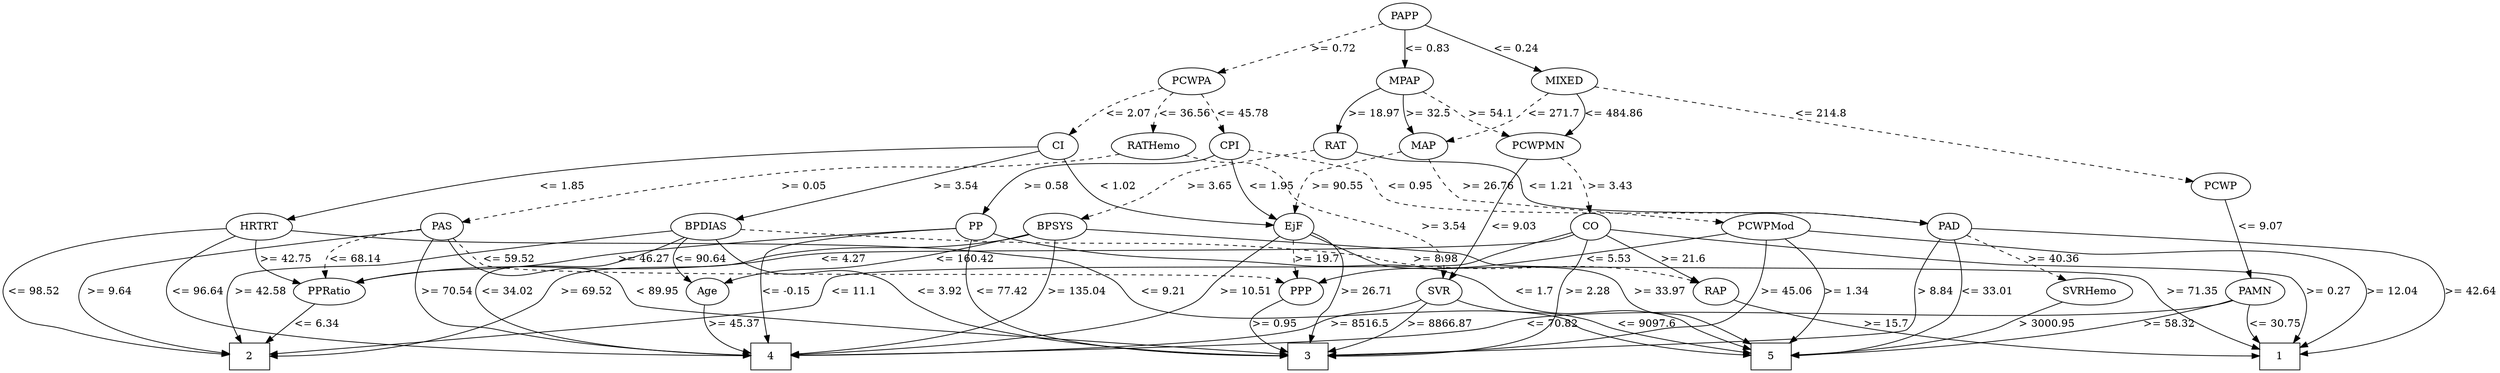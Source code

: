 strict digraph G {
	graph [bb="0,0,2827.3,492"];
	node [label="\N"];
	1	[height=0.5,
		pos="2595.3,18",
		shape=box,
		width=0.75];
	2	[height=0.5,
		pos="315.29,18",
		shape=box,
		width=0.75];
	3	[height=0.5,
		pos="1475.3,18",
		shape=box,
		width=0.75];
	4	[height=0.5,
		pos="870.29,18",
		shape=box,
		width=0.75];
	5	[height=0.5,
		pos="2009.3,18",
		shape=box,
		width=0.75];
	RAP	[height=0.5,
		pos="2010.3,105",
		width=0.77778];
	RAP -> 1	[label=">= 15.7",
		lp="2140.8,61.5",
		op=">=",
		param=15.7,
		pos="e,2568.2,19.71 2030.2,92.121 2051.2,80.185 2085.9,62.392 2118.3,54 2201.3,32.505 2460.8,22.914 2558,20.008",
		style=solid];
	PAS	[height=0.5,
		pos="286.29,192",
		width=0.75];
	PAS -> 2	[label=">= 9.64",
		lp="30.786,105",
		op=">=",
		param=9.64,
		pos="e,288.11,20.13 259.21,191.3 179.64,191.11 -44.629,182.28 8.2858,87 34.39,39.995 202.09,25.066 278.02,20.681",
		style=solid];
	PAS -> 3	[label="< 89.95",
		lp="719.79,105",
		op="<",
		param=89.95,
		pos="e,1448.2,21.155 312.19,186.63 398.71,172.01 672.46,125.6 676.29,123 691.79,112.45 682.3,96.806 698.29,87 741.79,60.304 876.46,73.682 \
927.29,69 990.48,63.18 1006.1,60.059 1069.3,54 1204.9,40.99 1366.3,27.744 1437.9,21.982",
		style=solid];
	PAS -> 4	[label=">= 70.54",
		lp="198.29,105",
		op=">=",
		param=70.54,
		pos="e,843.05,21.53 263.32,182.43 220.84,165.37 137.36,125.49 172.29,87 175.1,83.9 688.54,35.911 832.91,22.473",
		style=solid];
	PPP	[height=0.5,
		pos="1540.3,105",
		width=0.75];
	PAS -> PPP	[label="<= 59.52",
		lp="847.29,148.5",
		op="<=",
		param=59.52,
		pos="e,1519.1,116.53 311.74,185.93 332.31,182.03 362.05,176.84 388.29,174 544.9,157.02 585.87,174.74 742.29,156 777.77,151.75 785.75,\
144.82 821.29,141 971.14,124.89 1351.9,154.39 1499.3,123 1502.7,122.27 1506.2,121.27 1509.6,120.11",
		style=dashed];
	PPRatio	[height=0.5,
		pos="273.29,105",
		width=1.1013];
	PAS -> PPRatio	[label="<= 68.14",
		lp="247.29,148.5",
		op="<=",
		param=68.14,
		pos="e,245.75,118.03 261.41,184.54 246.97,179.38 229.96,170.52 221.29,156 213.86,143.56 223.76,132.16 236.84,123.39",
		style=dashed];
	PPP -> 3	[label=">= 0.95",
		lp="1533.8,61.5",
		op=">=",
		param=0.95,
		pos="e,1488.5,36.246 1528.4,88.41 1518.9,76.07 1505.6,58.589 1494.6,44.257",
		style=solid];
	PPRatio -> 2	[label="<= 6.34",
		lp="304.79,61.5",
		op="<=",
		param=6.34,
		pos="e,295.23,36.32 273.97,86.56 274.95,76.581 277.2,64.081 282.29,54 284,50.593 286.16,47.287 288.54,44.155",
		style=solid];
	PAD	[height=0.5,
		pos="1935.3,192",
		width=0.79437];
	PAD -> 1	[label=">= 42.64",
		lp="2711.3,105",
		op=">=",
		param=42.64,
		pos="e,2622.5,34.229 1963.8,189.47 2097.2,182.19 2654,150.23 2678.3,123 2703.1,95.138 2663.5,61.021 2631,39.642",
		style=solid];
	PAD -> 3	[label="> 8.84",
		lp="1797.8,105",
		op=">",
		param=8.84,
		pos="e,1502.3,27.796 1910.8,182.54 1879.3,171.15 1823.3,149.25 1779.3,123 1757,109.71 1756.9,97.865 1733.3,87 1696.6,70.111 1683.5,78.734 \
1644.3,69 1598.4,57.597 1546.3,41.744 1512.3,30.967",
		style=solid];
	PAD -> 5	[label="<= 33.01",
		lp="2091.3,105",
		op="<=",
		param=33.01,
		pos="e,2036.4,31.351 1959.9,182.71 1985.7,172.7 2025.6,153.32 2047.3,123 2065.4,97.701 2073.7,81.609 2059.3,54 2055.9,47.409 2050.6,41.803 \
2044.7,37.137",
		style=solid];
	SVRHemo	[height=0.5,
		pos="2370.3,105",
		width=1.3902];
	PAD -> SVRHemo	[label=">= 40.36",
		lp="2233.3,148.5",
		op=">=",
		param=40.36,
		pos="e,2331.8,116.74 1962.5,186.14 2042.4,171.85 2272.6,130.55 2306.3,123 2311.3,121.87 2316.6,120.6 2321.8,119.3",
		style=dashed];
	SVRHemo -> 5	[label="> 3000.95",
		lp="2252.8,61.5",
		op=">",
		param=3000.95,
		pos="e,2036.4,24.876 2331.4,93.446 2323.1,91.262 2314.4,89.014 2306.3,87 2213,63.935 2102.5,39.357 2046.2,27.032",
		style=solid];
	PAMN	[height=0.5,
		pos="2556.3,105",
		width=1.0139];
	PAMN -> 1	[label="<= 30.75",
		lp="2589.3,61.5",
		op="<=",
		param=30.75,
		pos="e,2575.7,36.329 2556.2,86.614 2556.8,76.651 2558.5,64.151 2563.3,54 2564.9,50.597 2566.9,47.293 2569.2,44.162",
		style=solid];
	PAMN -> 4	[label="<= 70.82",
		lp="1686.3,61.5",
		op="<=",
		param=70.82,
		pos="e,897.32,19.417 2528.6,93.102 2521.2,90.628 2513,88.338 2505.3,87 2320.2,54.942 1847.4,84.963 1660.3,69 1615.5,65.18 1605,58.477 \
1560.3,54 1311.9,29.13 1011.3,21.565 907.58,19.605",
		style=solid];
	PAMN -> 5	[label=">= 58.32",
		lp="2525.3,61.5",
		op=">=",
		param=58.32,
		pos="e,2036.4,19.58 2536.4,89.822 2518.7,77.983 2491.5,61.822 2465.3,54 2387.2,30.728 2141,22.271 2046.6,19.835",
		style=solid];
	PCWP	[height=0.5,
		pos="2402.3,246",
		width=0.97491];
	PCWP -> PAMN	[label="<= 9.07",
		lp="2544.8,192",
		op="<=",
		param=9.07,
		pos="e,2550,122.73 2434.1,238.05 2452.6,232.76 2475.5,223.96 2492.3,210 2517.5,188.97 2535.6,155.32 2546,132.02",
		style=solid];
	PCWPMod	[height=0.5,
		pos="2431.3,192",
		width=1.4444];
	PCWPMod -> 1	[label=">= 12.04",
		lp="2801.3,105",
		op=">=",
		param=12.04,
		pos="e,2622.6,24.088 2468.5,179.26 2475.1,177.38 2481.9,175.54 2488.3,174 2549.4,159.34 2726.1,171.25 2766.3,123 2808.4,72.426 2694.5,\
39.749 2632.5,26.177",
		style=solid];
	PCWPMod -> 3	[label=">= 45.06",
		lp="2285.3,105",
		op=">=",
		param=45.06,
		pos="e,1502.4,21.249 2418,174.29 2408,162.99 2393.4,148.77 2377.3,141 2329.5,117.96 2307.4,145.4 2259.3,123 2237.3,112.76 2240.6,96.575 \
2218.3,87 2201.9,79.944 1661.4,34.504 1512.8,22.115",
		style=solid];
	PCWPMod -> 5	[label=">= 1.34",
		lp="2467.8,105",
		op=">=",
		param=1.34,
		pos="e,2036.4,19.435 2437.8,173.8 2439.7,168.21 2441.4,161.92 2442.3,156 2447,125.15 2451.5,108.94 2429.3,87 2375.5,33.795 2138.8,22.197 \
2046.4,19.687",
		style=solid];
	PCWPMod -> PPP	[label="<= 5.53",
		lp="2350.8,148.5",
		op="<=",
		param=5.53,
		pos="e,1561.5,116.53 2397.8,178.18 2364.3,166.05 2311.1,148.6 2263.3,141 2113.6,117.17 1729.6,154.56 1581.3,123 1577.9,122.27 1574.4,\
121.27 1570.9,120.11",
		style=solid];
	PCWPA	[height=0.5,
		pos="1433.3,387",
		width=1.1555];
	CI	[height=0.5,
		pos="1361.3,300",
		width=0.75];
	PCWPA -> CI	[label="<= 2.07",
		lp="1421.8,343.5",
		op="<=",
		param=2.07,
		pos="e,1372.5,316.7 1417.3,370.35 1411.5,364.44 1404.9,357.55 1399.3,351 1392.1,342.69 1384.7,333.2 1378.4,324.74",
		style=dashed];
	RATHemo	[height=0.5,
		pos="1250.3,300",
		width=1.375];
	PCWPA -> RATHemo	[label="<= 36.56",
		lp="1356.3,343.5",
		op="<=",
		param=36.56,
		pos="e,1271.9,316.44 1399.1,376.56 1378.7,370.39 1352.5,361.53 1330.3,351 1313.1,342.86 1295.1,331.84 1280.5,322.21",
		style=dashed];
	CPI	[height=0.5,
		pos="1468.3,300",
		width=0.75];
	PCWPA -> CPI	[label="<= 45.78",
		lp="1478.3,343.5",
		op="<=",
		param=45.78,
		pos="e,1461.5,317.47 1440.2,369.21 1445.2,357.14 1452,340.64 1457.6,326.89",
		style=dashed];
	BPDIAS	[height=0.5,
		pos="655.29,192",
		width=1.1735];
	CI -> BPDIAS	[label=">= 3.54",
		lp="1125.8,246",
		op=">=",
		param=3.54,
		pos="e,695.57,197.92 1338.3,290.23 1329.4,287.15 1319,283.98 1309.3,282 1219.2,263.6 1194.3,276.44 1103.3,264 1016.8,252.19 996.42,241.94 \
910.29,228 839.51,216.55 757.28,205.7 705.76,199.2",
		style=solid];
	HRTRT	[height=0.5,
		pos="437.29,192",
		width=1.1013];
	CI -> HRTRT	[label="<= 1.85",
		lp="883.79,246",
		op="<=",
		param=1.85,
		pos="e,472.54,200.45 1338.6,290.08 1329.6,286.94 1319.1,283.77 1309.3,282 1113.2,246.7 1059.5,284.5 861.29,264 722.21,249.62 559.62,218.26 \
482.41,202.48",
		style=solid];
	EjF	[height=0.5,
		pos="1501.3,192",
		width=0.75];
	CI -> EjF	[label="< 1.02",
		lp="1459.8,246",
		op="<",
		param=1.02,
		pos="e,1480.7,203.71 1377,284.92 1399.3,264.94 1437.9,230.46 1441.3,228 1450.9,221.07 1461.9,214.31 1471.9,208.62",
		style=solid];
	RATHemo -> PAS	[label=">= 0.05",
		lp="592.79,246",
		op=">=",
		param=0.05,
		pos="e,310.28,200.68 1200.5,299.72 1087.6,300.64 804.12,298.91 570.29,264 478.39,250.28 372.92,219.95 320.12,203.73",
		style=dashed];
	SVR	[height=0.5,
		pos="1379.3,105",
		width=0.77778];
	RATHemo -> SVR	[label=">= 3.54",
		lp="1324.8,192",
		op=">=",
		param=3.54,
		pos="e,1361.7,119.22 1251,281.77 1252.3,266.83 1255.5,244.98 1264.3,228 1286,185.73 1326.8,147.74 1353.5,125.77",
		style=dashed];
	CPI -> PAD	[label="<= 0.95",
		lp="1591.8,246",
		op="<=",
		param=0.95,
		pos="e,1907.2,195.54 1490.3,289.07 1510.2,280 1537,267.48 1541.3,264 1557.1,251.28 1551.5,237.76 1569.3,228 1572.9,226.04 1804,204.9 \
1897.1,196.46",
		style=dashed];
	CPI -> EjF	[label="<= 1.95",
		lp="1514.8,246",
		op="<=",
		param=1.95,
		pos="e,1497.3,210.1 1475.4,282.42 1477.7,276.64 1480.3,270.09 1482.3,264 1487.1,249.67 1491.5,233.41 1494.8,220.07",
		style=solid];
	PP	[height=0.5,
		pos="1042.3,192",
		width=0.75];
	CPI -> PP	[label=">= 0.58",
		lp="1302.8,246",
		op=">=",
		param=0.58,
		pos="e,1062.9,203.62 1443.4,292.52 1429.8,289.11 1412.7,285.03 1397.3,282 1345.7,271.87 1331.7,275.14 1280.3,264 1222.5,251.48 1209.5,\
242.99 1152.3,228 1119.5,219.42 1110.2,221.28 1078.3,210 1076.4,209.33 1074.4,208.58 1072.5,207.8",
		style=solid];
	PCWPMN	[height=0.5,
		pos="1663.3,300",
		width=1.3902];
	CO	[height=0.5,
		pos="1709.3,192",
		width=0.75];
	PCWPMN -> CO	[label=">= 3.43",
		lp="1726.8,246",
		op=">=",
		param=3.43,
		pos="e,1707.8,210.13 1680.1,282.77 1685,277.23 1689.9,270.72 1693.3,264 1700.1,250.46 1704,234.02 1706.3,220.37",
		style=dashed];
	PCWPMN -> SVR	[label="<= 9.03",
		lp="1412.8,192",
		op="<=",
		param=9.03,
		pos="e,1378.6,123.02 1621.5,289.84 1608.1,287.08 1593.1,284.2 1579.3,282 1545.3,276.58 1451.6,286.25 1425.3,264 1386.9,231.57 1379.6,\
169.16 1378.7,133.25",
		style=solid];
	CO -> 1	[label=">= 0.27",
		lp="2642.8,105",
		op=">=",
		param=0.27,
		pos="e,2607.4,36.026 1735.7,188.17 1772.1,184.39 1839.6,177.71 1897.3,174 2105.9,160.58 2159.3,177.04 2367.3,156 2408.1,151.87 2417.7,\
146.88 2458.3,141 2490.2,136.38 2578.2,144.49 2602.3,123 2625.6,102.2 2623.3,84.161 2615.3,54 2614.5,50.986 2613.4,47.96 2612,45.019",
		style=solid];
	CO -> 2	[label="<= 11.1",
		lp="1253.8,105",
		op="<=",
		param=11.1,
		pos="e,342.49,19.841 1683.4,186.64 1652.7,181.1 1600,170.49 1556.3,156 1540.6,150.8 1538.3,144.9 1522.3,141 1396.4,110.37 1353.9,164.89 \
1231.3,123 1204.3,113.79 1204.9,97.13 1178.3,87 1073.1,46.975 1039.3,64.553 927.29,54 710.01,33.532 448.14,23.397 352.53,20.175",
		style=solid];
	CO -> 3	[label=">= 2.28",
		lp="1639.8,105",
		op=">=",
		param=2.28,
		pos="e,1502.3,26.369 1699.6,175.06 1692.2,164.13 1681.2,150.02 1668.3,141 1648.6,127.2 1637,136.77 1617.3,123 1584.7,100.22 1592.3,77.61 \
1560.3,54 1545.8,43.331 1527.6,35.276 1511.8,29.599",
		style=solid];
	CO -> RAP	[label=">= 21.6",
		lp="1926.8,148.5",
		op=">=",
		param=21.6,
		pos="e,1987.4,115.89 1734.6,185.49 1781.3,175.07 1884,150.99 1968.3,123 1971.4,121.96 1974.7,120.8 1977.9,119.59",
		style=solid];
	CO -> PPRatio	[label="<= 4.27",
		lp="1292.8,148.5",
		op="<=",
		param=4.27,
		pos="e,303.2,117.03 1682.8,188.03 1649,184.32 1588.9,177.98 1537.3,174 1274.1,153.68 1208,152.18 944.29,141 807.24,135.19 462.55,145.81 \
327.29,123 322.57,122.2 317.69,121.1 312.89,119.82",
		style=solid];
	SVR -> 3	[label=">= 8866.87",
		lp="1428.8,61.5",
		op=">=",
		param=8866.87,
		pos="e,1448.2,25.05 1381.5,86.934 1383.7,76.341 1388,63.067 1396.3,54 1407.5,41.741 1423.8,33.538 1438.7,28.177",
		style=solid];
	SVR -> 4	[label=">= 8516.5",
		lp="1291.3,61.5",
		op=">=",
		param=8516.5,
		pos="e,897.36,20.567 1356.9,93.853 1350.7,91.314 1343.8,88.804 1337.3,87 1181,43.779 987.34,26.747 907.42,21.241",
		style=solid];
	SVR -> 5	[label="<= 9097.6",
		lp="1768.3,61.5",
		op="<=",
		param=9097.6,
		pos="e,1981.9,18.581 1401.1,93.621 1407.5,91.016 1414.5,88.529 1421.3,87 1549.4,57.979 1591.6,110.25 1716.3,69 1727.9,65.168 1727.8,58.224 \
1739.3,54 1818.5,24.784 1918.6,19.298 1971.9,18.651",
		style=solid];
	BPDIAS -> 2	[label=">= 42.58",
		lp="389.29,105",
		op=">=",
		param=42.58,
		pos="e,321.15,36.344 619.83,182.11 578.66,171.87 508.68,154.69 448.29,141 410.63,132.47 393.47,147.09 363.29,123 350.55,112.84 334.45,\
73.069 324.51,45.763",
		style=solid];
	BPDIAS -> 3	[label="<= 3.92",
		lp="1053.8,105",
		op="<=",
		param=3.92,
		pos="e,1448.1,20.202 685.16,179.19 701.09,172.69 720.93,164.29 738.29,156 751.03,149.92 752.73,144.94 766.29,141 818.28,125.89 963.07,\
151.21 1009.3,123 1025.3,113.23 1015.7,97.387 1031.3,87 1097.9,42.649 1343.3,25.697 1437.8,20.725",
		style=solid];
	BPDIAS -> 4	[label="<= 34.02",
		lp="587.29,105",
		op="<=",
		param=34.02,
		pos="e,843.23,20.277 627.99,178.13 592.66,159.61 538.19,123.65 561.29,87 590.13,41.23 757.54,25.635 833.19,20.878",
		style=solid];
	BPDIAS -> RAP	[label=">= 8.98",
		lp="1641.8,148.5",
		op=">=",
		param=8.98,
		pos="e,1988.5,116.42 696.88,188.77 762.58,185.3 894.43,178.53 1006.3,174 1129.4,169.02 1438.3,173.28 1560.3,156 1587.1,152.21 1592.5,\
145.05 1619.3,141 1772.9,117.75 1816.6,156.6 1968.3,123 1971.8,122.23 1975.3,121.2 1978.9,120.02",
		style=dashed];
	Age	[height=0.5,
		pos="874.29,105",
		width=0.75];
	BPDIAS -> Age	[label="<= 90.64",
		lp="712.29,148.5",
		op="<=",
		param=90.64,
		pos="e,852.96,116.12 661.4,173.76 666.33,162.53 674.41,148.59 686.29,141 741.74,105.55 769.63,139.76 833.29,123 836.67,122.11 840.14,\
121 843.56,119.78",
		style=solid];
	HRTRT -> 2	[label="<= 98.52",
		lp="115.29,105",
		op="<=",
		param=98.52,
		pos="e,288.13,21.145 400.19,185.61 346.51,177.73 249.85,163.23 215.29,156 158.62,144.14 124.66,168.83 89.286,123 36.987,55.24 201.1,30.065 \
277.9,22.15",
		style=solid];
	HRTRT -> 4	[label="<= 96.64",
		lp="526.29,105",
		op="<=",
		param=96.64,
		pos="e,843.15,19.885 443.62,173.95 452.85,151.23 472.03,111.12 500.29,87 529.85,61.764 543.66,63.757 581.29,54 669.76,31.06 777.45,23.065 \
833.06,20.347",
		style=solid];
	HRTRT -> 5	[label="<= 9.21",
		lp="1706.8,105",
		op="<=",
		param=9.21,
		pos="e,1982.3,25.397 475.02,186.33 508.83,182.34 559.79,176.82 604.29,174 683.6,168.97 1242.1,174.73 1319.3,156 1334.2,152.39 1335.5,\
144.85 1350.3,141 1417.5,123.54 1602.7,158.7 1662.3,123 1678.4,113.36 1668.7,97.434 1684.3,87 1726.5,58.702 1747.4,78.844 1797.3,\
69 1801.6,68.144 1912.9,41.811 1972.5,27.714",
		style=solid];
	HRTRT -> PPRatio	[label=">= 42.75",
		lp="322.29,148.5",
		op=">=",
		param=42.75,
		pos="e,277.11,123.2 397.59,190.2 366.81,187.62 324.75,179.56 296.29,156 289.09,150.04 284.04,141.35 280.54,132.87",
		style=solid];
	EjF -> 3	[label=">= 26.71",
		lp="1478.3,105",
		op=">=",
		param=26.71,
		pos="e,1471.3,36.388 1486.7,176.62 1474.9,163.81 1459,143.91 1452.3,123 1447.4,107.77 1448.6,102.57 1452.3,87 1454.3,78.295 1458.1,77.344 \
1461.3,69 1464.1,61.715 1466.6,53.635 1468.7,46.133",
		style=solid];
	EjF -> 4	[label=">= 10.51",
		lp="1152.3,105",
		op=">=",
		param=10.51,
		pos="e,897.34,24.554 1477,183.7 1465.6,180.44 1451.8,176.73 1439.3,174 1301.6,143.99 1255.4,179.54 1126.3,123 1102.5,112.59 1103.2,99.186 \
1080.3,87 1023.3,56.692 950.34,36.823 907.14,26.78",
		style=solid];
	EjF -> 5	[label=">= 33.97",
		lp="1947.3,105",
		op=">=",
		param=33.97,
		pos="e,1986.2,36.225 1527.7,188.12 1603,179.65 1817.1,153.43 1880.3,123 1902.1,112.47 1902.6,102.42 1921.3,87 1939.9,71.7 1961.2,55.183 \
1978.2,42.26",
		style=solid];
	EjF -> PPP	[label=">= 19.7",
		lp="1537.8,148.5",
		op=">=",
		param=19.7,
		pos="e,1527.6,121.3 1504.5,173.8 1506.8,163.91 1510.3,151.41 1515.3,141 1517.1,137.14 1519.4,133.25 1521.8,129.54",
		style=dashed];
	MIXED	[height=0.5,
		pos="1793.3,387",
		width=1.125];
	MIXED -> PCWP	[label="<= 214.8",
		lp="2033.3,343.5",
		op="<=",
		param=214.8,
		pos="e,2370.9,254.16 1828.7,377.93 1934.4,353.79 2247.7,282.28 2360.9,256.45",
		style=dashed];
	MIXED -> PCWPMN	[label="<= 484.86",
		lp="1778.3,343.5",
		op="<=",
		param=484.86,
		pos="e,1692.8,314.56 1774.6,370.82 1757.2,356.66 1733.6,337.51 1731.3,336 1722.1,330.02 1711.8,324.25 1702,319.19",
		style=solid];
	MAP	[height=0.5,
		pos="1810.3,300",
		width=0.84854];
	MIXED -> MAP	[label="<= 271.7",
		lp="1839.3,343.5",
		op="<=",
		param=271.7,
		pos="e,1813.3,317.92 1804.4,369.61 1807.6,363.96 1810.7,357.43 1812.3,351 1814.1,343.67 1814.5,335.55 1814.2,328.02",
		style=dashed];
	MAP -> PCWPMod	[label=">= 26.76",
		lp="2238.3,246",
		op=">=",
		param=26.76,
		pos="e,2385.4,200.82 1839.4,294.03 1936.1,277.53 2247.4,224.39 2375.5,202.53",
		style=dashed];
	MAP -> EjF	[label=">= 90.55",
		lp="1663.3,246",
		op=">=",
		param=90.55,
		pos="e,1528.2,195.11 1781.6,293.36 1732.8,283.74 1638.7,265.09 1637.3,264 1622.8,253.16 1632.3,239.49 1618.3,228 1595.6,209.39 1563.3,\
200.67 1538.4,196.59",
		style=dashed];
	BPSYS	[height=0.5,
		pos="1125.3,192",
		width=1.0471];
	BPSYS -> 1	[label=">= 71.35",
		lp="2188.3,105",
		op=">=",
		param=71.35,
		pos="e,2568.1,21.277 1161.2,186.1 1190.7,182.26 1233.6,177.05 1271.3,174 1445.6,159.88 1489.8,166.74 1664.3,156 1750.6,150.69 1772,147.29 \
1858.3,141 1916.7,136.74 2067.2,145.51 2121.3,123 2143.7,113.68 2140.3,97.289 2162.3,87 2232.6,54.042 2466.2,30.403 2557.9,22.181",
		style=solid];
	BPSYS -> 2	[label=">= 69.52",
		lp="794.29,105",
		op=">=",
		param=69.52,
		pos="e,342.46,20.47 1097.8,179.59 1091.5,177.38 1084.7,175.34 1078.3,174 1015.7,161 846.66,187.9 791.29,156 759.35,137.6 776.32,106.88 \
745.29,87 680.24,45.328 444.93,26.85 352.72,21.095",
		style=solid];
	BPSYS -> 4	[label=">= 135.04",
		lp="980.29,105",
		op=">=",
		param=135.04,
		pos="e,897.56,32.648 1099.6,178.51 1077,167.76 1042.9,152.24 1012.3,141 985.75,131.26 972.23,141.98 951.29,123 926.76,100.78 944.26,79.602 \
923.29,54 918.48,48.136 912.44,42.897 906.16,38.37",
		style=solid];
	BPSYS -> Age	[label="<= 160.42",
		lp="915.29,148.5",
		op="<=",
		param=160.42,
		pos="e,873.68,123.42 1097.3,179.57 1091.1,177.42 1084.6,175.4 1078.3,174 1036.5,164.64 918.66,184.08 886.29,156 879.76,150.35 876.46,\
141.83 874.87,133.42",
		style=solid];
	Age -> 4	[label=">= 45.37",
		lp="897.29,61.5",
		op=">=",
		param=45.37,
		pos="e,870.35,36.134 872.6,86.926 872.09,81.23 871.59,74.847 871.29,69 870.9,61.66 870.66,53.707 870.51,46.349",
		style=solid];
	MPAP	[height=0.5,
		pos="1617.3,387",
		width=0.97491];
	MPAP -> PCWPMN	[label=">= 54.1",
		lp="1640.8,343.5",
		op=">=",
		param=54.1,
		pos="e,1636.6,315.67 1614.1,368.92 1613,358.83 1613.2,346.09 1618.3,336 1620.8,330.91 1624.5,326.35 1628.7,322.32",
		style=dashed];
	MPAP -> MAP	[label=">= 32.5",
		lp="1704.8,343.5",
		op=">=",
		param=32.5,
		pos="e,1781.1,305.53 1636.1,371.77 1644.5,365.45 1654.4,357.89 1663.3,351 1671.8,344.41 1672.7,340.85 1682.3,336 1710.4,321.79 1745.1,\
312.77 1771.2,307.45",
		style=solid];
	RAT	[height=0.5,
		pos="1542.3,300",
		width=0.76389];
	MPAP -> RAT	[label=">= 18.97",
		lp="1583.3,343.5",
		op=">=",
		param=18.97,
		pos="e,1544.2,318.21 1589.9,375.46 1578.4,369.78 1565.7,361.71 1557.3,351 1552.1,344.39 1548.7,336 1546.5,327.99",
		style=solid];
	RAT -> PAD	[label="<= 1.21",
		lp="1875.8,246",
		op="<=",
		param=1.21,
		pos="e,1913.2,203.73 1566.5,291.46 1577.9,288.16 1591.7,284.47 1604.3,282 1669.7,269.15 1688.6,280.25 1753.3,264 1807.9,250.29 1868.1,\
224.53 1903.8,208.1",
		style=solid];
	RAT -> BPSYS	[label=">= 3.65",
		lp="1374.8,246",
		op=">=",
		param=3.65,
		pos="e,1161.4,197.58 1521,288.12 1515.7,285.78 1509.9,283.54 1504.3,282 1438.7,263.9 1409.9,300.14 1352.3,264 1336.2,253.91 1345.1,238.5 \
1329.3,228 1316.3,219.39 1227.5,206.41 1171.4,198.91",
		style=dashed];
	PP -> 3	[label="<= 77.42",
		lp="1308.3,105",
		op="<=",
		param=77.42,
		pos="e,1448.2,20.819 1062.8,179.84 1067.7,177.56 1073.1,175.43 1078.3,174 1119,162.83 1235,183.14 1267.3,156 1303.3,125.75 1260.8,85.957 \
1295.3,54 1315.6,35.138 1391.7,25.735 1438.2,21.655",
		style=solid];
	PP -> 4	[label="<= -0.15",
		lp="651.79,105",
		op="<=",
		param=-0.15,
		pos="e,843.26,20.567 1015.2,191.06 930.73,190.61 675.35,184.12 627.29,123 570.41,50.677 751.68,27.847 832.95,21.347",
		style=solid];
	PP -> 5	[label="<= 1.7",
		lp="1857.3,105",
		op="<=",
		param=1.7,
		pos="e,1982.2,24.154 1062.3,179.91 1067.4,177.57 1072.9,175.39 1078.3,174 1194.3,143.89 1227.9,165.66 1347.3,156 1417.6,150.31 1435,146.37 \
1505.3,141 1539.8,138.36 1786.6,140.8 1816.3,123 1832.4,113.36 1823.9,99.085 1838.3,87 1877.6,53.874 1935,35.528 1972.3,26.468",
		style=solid];
	PP -> PPRatio	[label=">= 46.27",
		lp="615.29,148.5",
		op=">=",
		param=46.27,
		pos="e,303.57,116.65 1015.3,189.27 901.93,181.84 462.82,151.8 327.29,123 322.78,122.04 318.12,120.87 313.51,119.59",
		style=solid];
	PAPP	[height=0.5,
		pos="1617.3,474",
		width=0.88889];
	PAPP -> PCWPA	[label=">= 0.72",
		lp="1558.8,430.5",
		op=">=",
		param=0.72,
		pos="e,1460.6,400.64 1593.2,461.89 1561.8,447.39 1506.6,421.88 1470,404.95",
		style=dashed];
	PAPP -> MIXED	[label="<= 0.24",
		lp="1737.8,430.5",
		op="<=",
		param=0.24,
		pos="e,1766.8,400.81 1641,461.54 1671,447.08 1722.7,422.09 1757.5,405.31",
		style=solid];
	PAPP -> MPAP	[label="<= 0.83",
		lp="1639.8,430.5",
		op="<=",
		param=0.83,
		pos="e,1617.3,405.18 1617.3,455.8 1617.3,444.16 1617.3,428.55 1617.3,415.24",
		style=solid];
}
